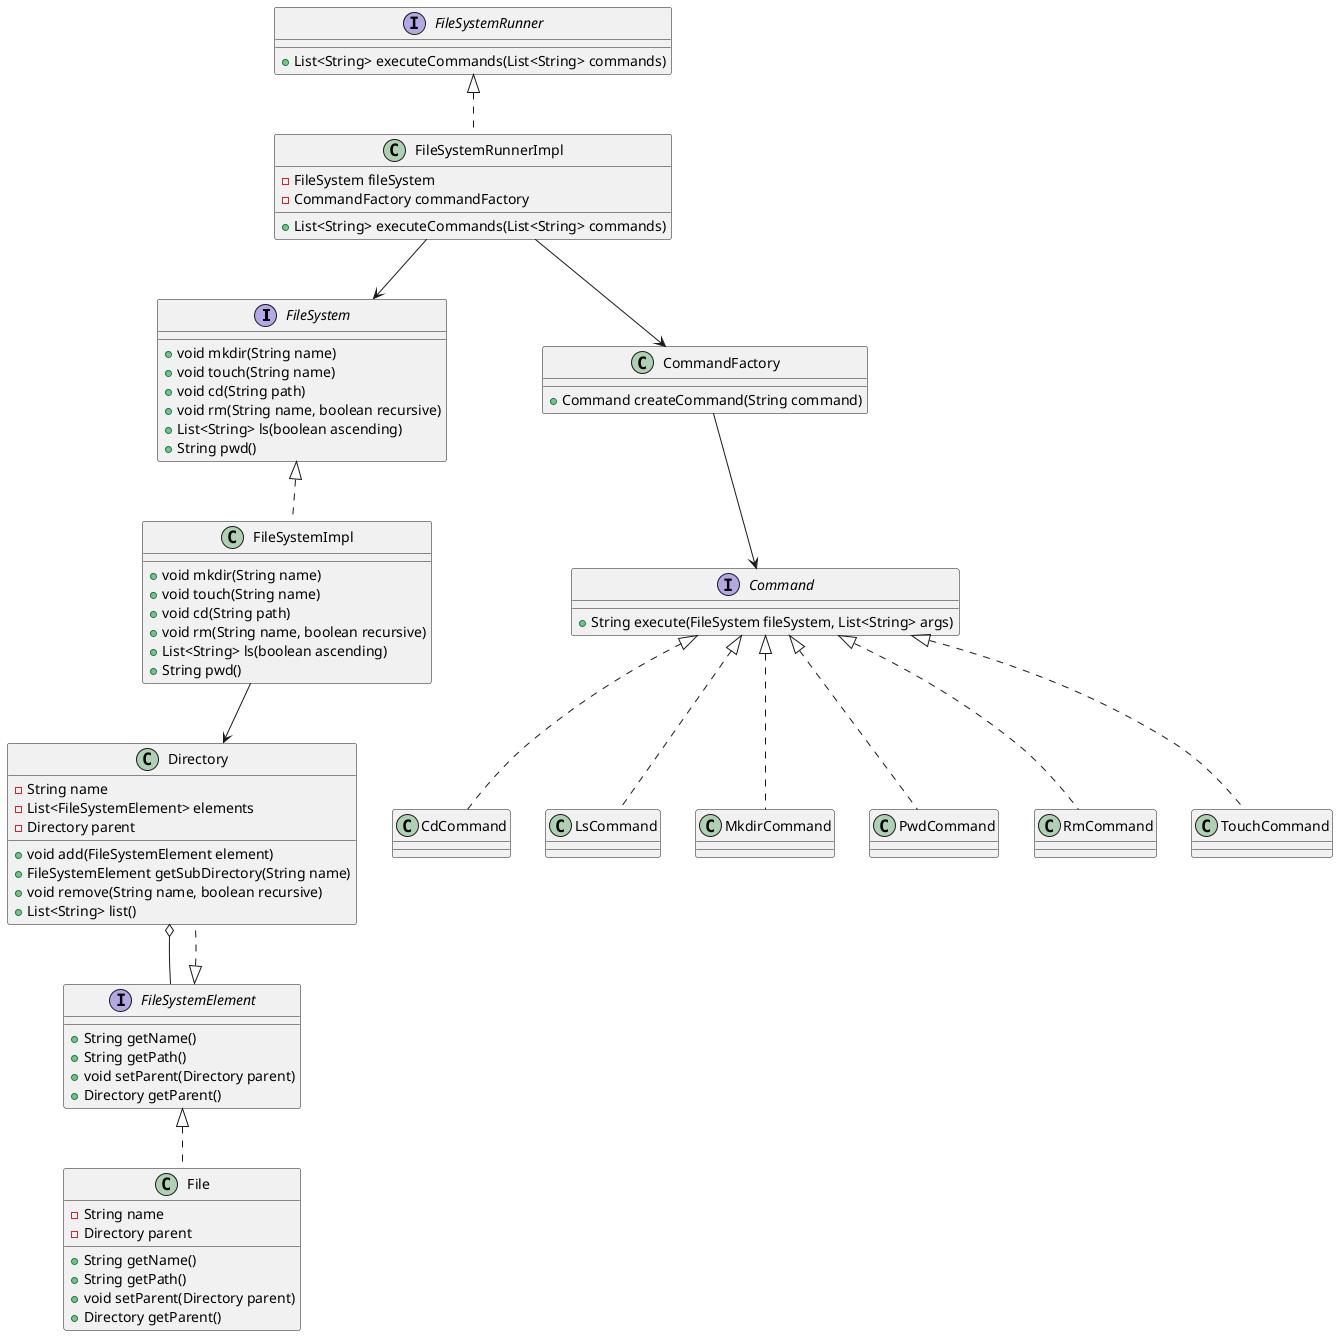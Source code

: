 @startuml

' FileSystem interface and implementation
interface FileSystem {
    +void mkdir(String name)
    +void touch(String name)
    +void cd(String path)
    +void rm(String name, boolean recursive)
    +List<String> ls(boolean ascending)
    +String pwd()
}

class FileSystemImpl {
    +void mkdir(String name)
    +void touch(String name)
    +void cd(String path)
    +void rm(String name, boolean recursive)
    +List<String> ls(boolean ascending)
    +String pwd()
}

FileSystem <|.. FileSystemImpl
FileSystemImpl --> Directory


' Composite pattern classes
interface FileSystemElement {
    +String getName()
    +String getPath()
    +void setParent(Directory parent)
    +Directory getParent()
}

class Directory {
    -String name
    -List<FileSystemElement> elements
    -Directory parent
    +void add(FileSystemElement element)
    +FileSystemElement getSubDirectory(String name)
    +void remove(String name, boolean recursive)
    +List<String> list()
}

class File {
    -String name
    -Directory parent
    +String getName()
    +String getPath()
    +void setParent(Directory parent)
    +Directory getParent()
}

FileSystemElement <|.. Directory
FileSystemElement <|.. File

Directory o-- FileSystemElement

' Command interface and concrete commands
interface Command {
    +String execute(FileSystem fileSystem, List<String> args)
}

class CdCommand
class LsCommand
class MkdirCommand
class PwdCommand
class RmCommand
class TouchCommand

Command <|.. CdCommand
Command <|.. LsCommand
Command <|.. MkdirCommand
Command <|.. PwdCommand
Command <|.. RmCommand
Command <|.. TouchCommand

' CommandFactory
class CommandFactory {
    +Command createCommand(String command)
}

' Invoker class
class FileSystemRunnerImpl {
    -FileSystem fileSystem
    -CommandFactory commandFactory
    +List<String> executeCommands(List<String> commands)
}

interface FileSystemRunner {
    +List<String> executeCommands(List<String> commands)
}

CommandFactory --> Command

FileSystemRunner <|.. FileSystemRunnerImpl

FileSystemRunnerImpl --> CommandFactory
FileSystemRunnerImpl --> FileSystem

@enduml
